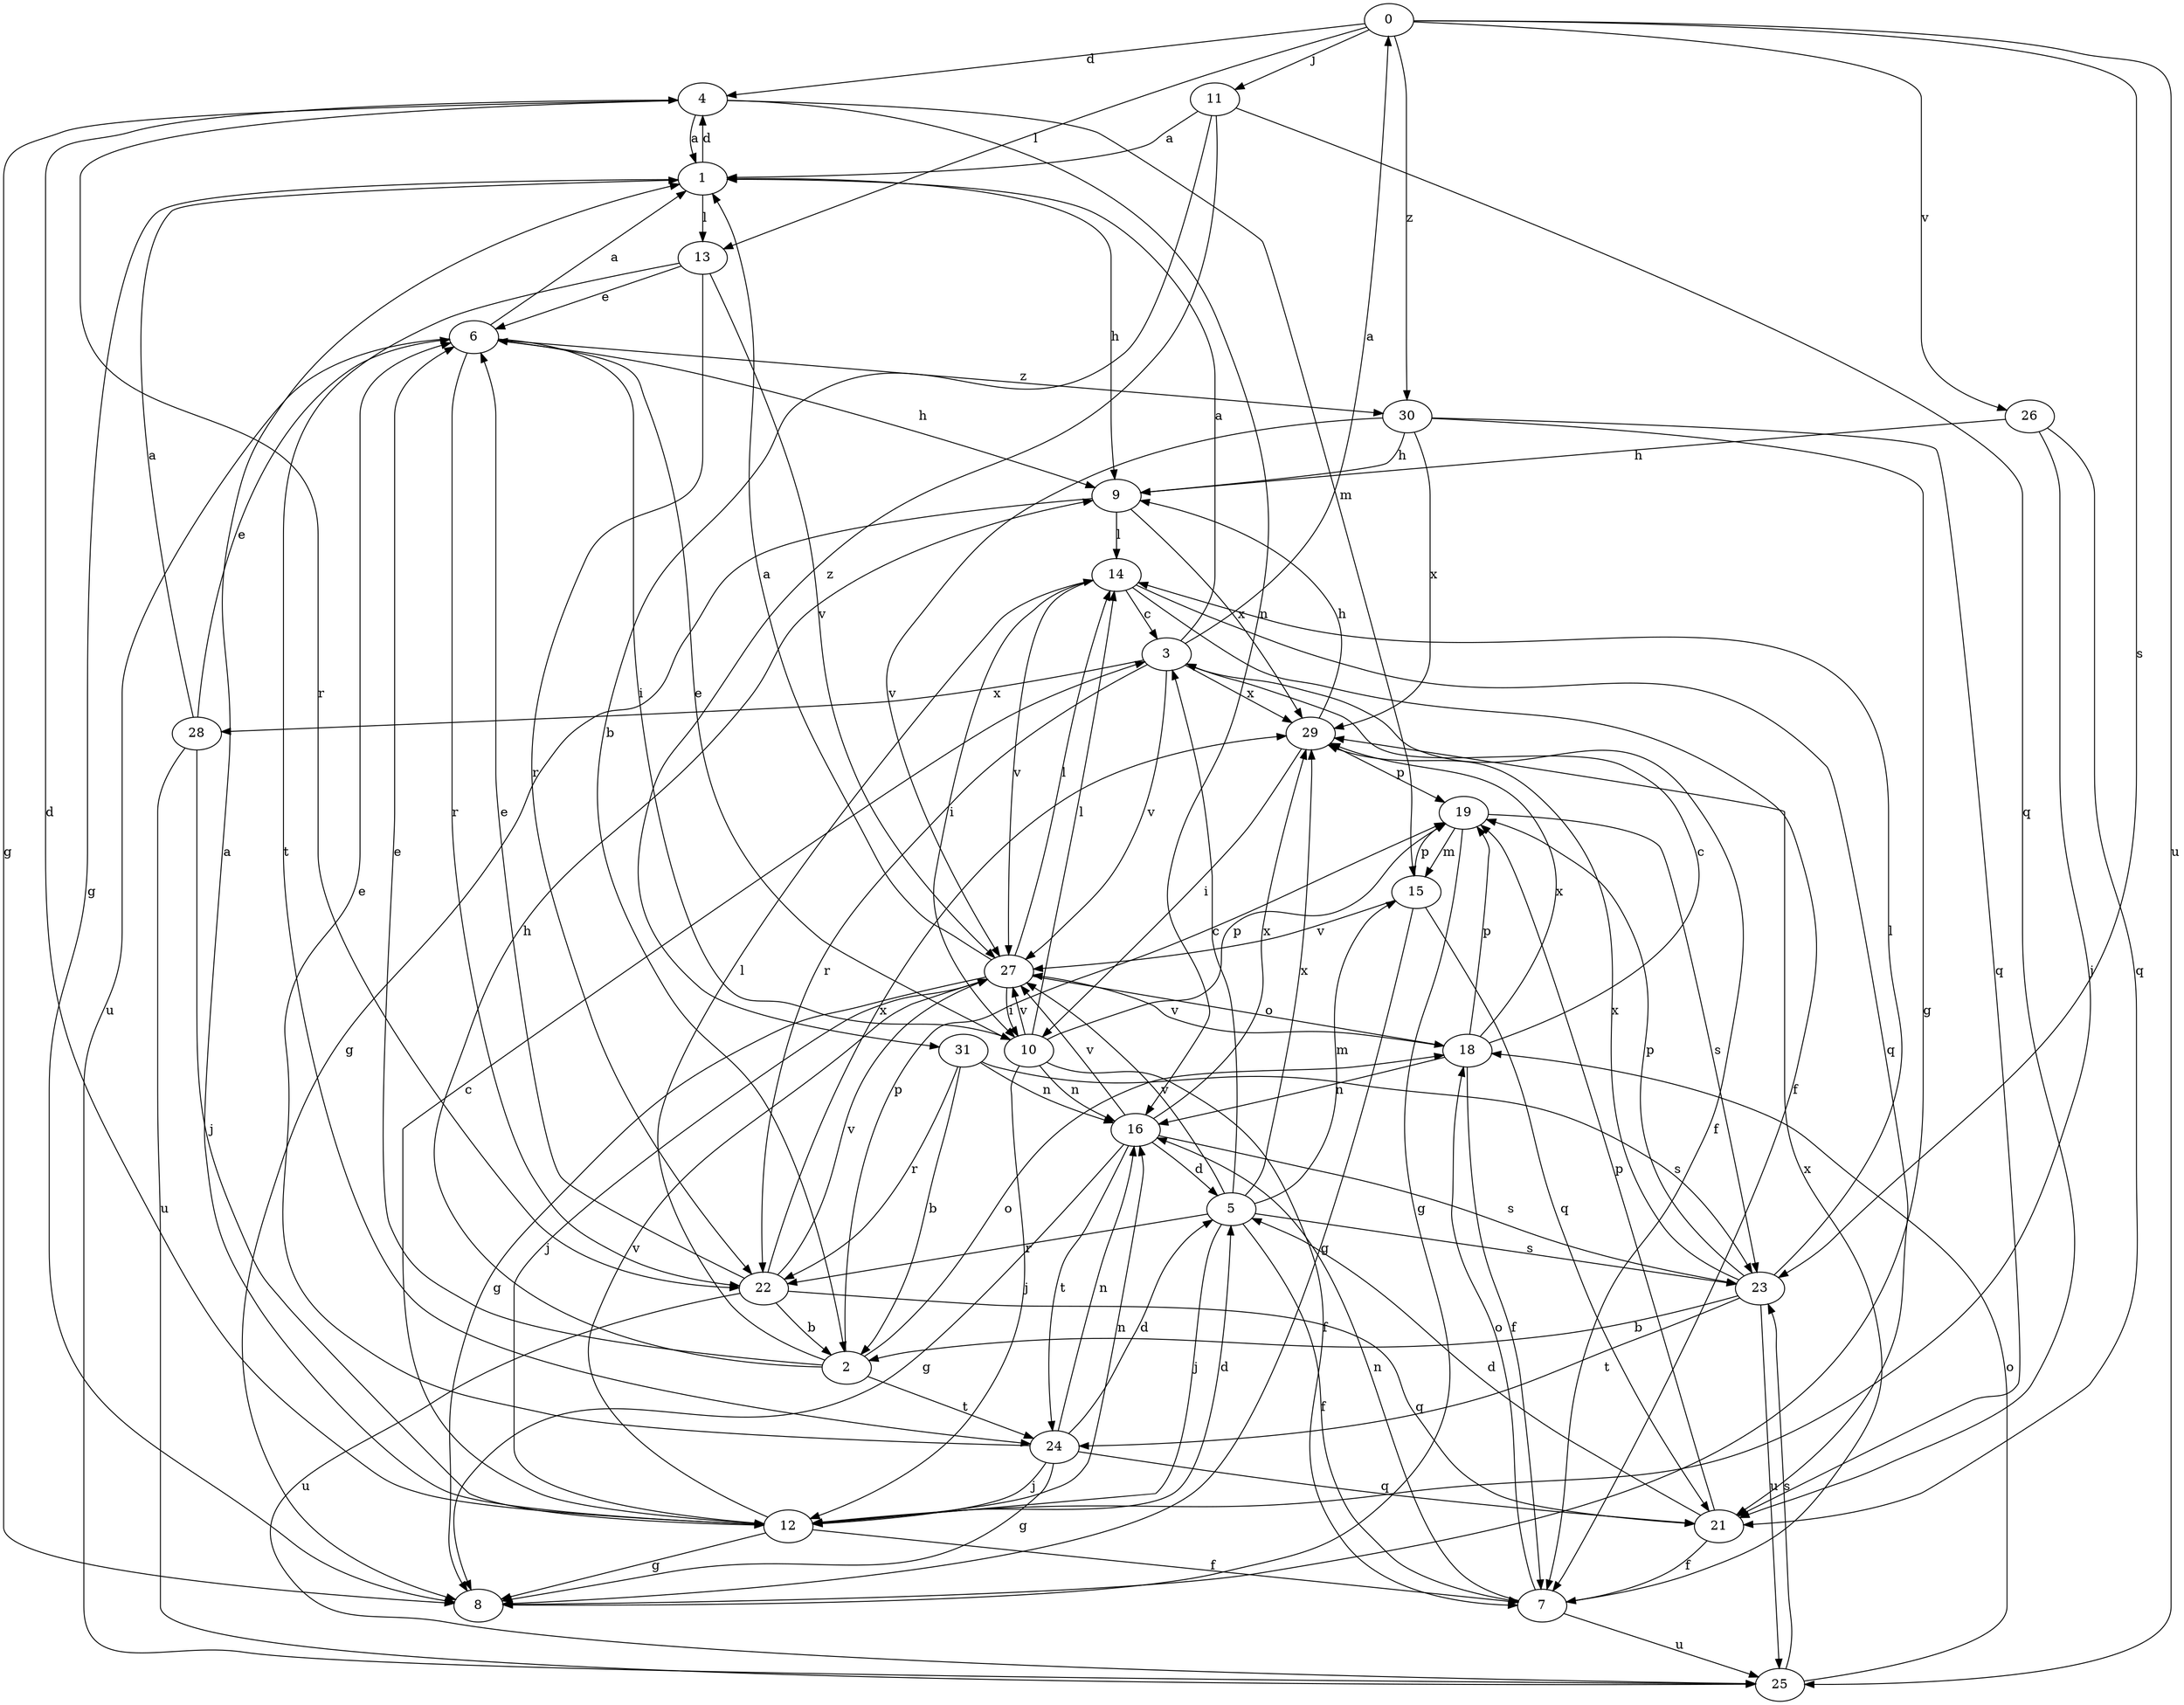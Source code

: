strict digraph  {
0;
1;
2;
3;
4;
5;
6;
7;
8;
9;
10;
11;
12;
13;
14;
15;
16;
18;
19;
21;
22;
23;
24;
25;
26;
27;
28;
29;
30;
31;
0 -> 4  [label=d];
0 -> 11  [label=j];
0 -> 13  [label=l];
0 -> 23  [label=s];
0 -> 25  [label=u];
0 -> 26  [label=v];
0 -> 30  [label=z];
1 -> 4  [label=d];
1 -> 8  [label=g];
1 -> 9  [label=h];
1 -> 13  [label=l];
2 -> 6  [label=e];
2 -> 9  [label=h];
2 -> 14  [label=l];
2 -> 18  [label=o];
2 -> 19  [label=p];
2 -> 24  [label=t];
3 -> 0  [label=a];
3 -> 1  [label=a];
3 -> 7  [label=f];
3 -> 22  [label=r];
3 -> 27  [label=v];
3 -> 28  [label=x];
3 -> 29  [label=x];
4 -> 1  [label=a];
4 -> 8  [label=g];
4 -> 15  [label=m];
4 -> 16  [label=n];
4 -> 22  [label=r];
5 -> 3  [label=c];
5 -> 7  [label=f];
5 -> 12  [label=j];
5 -> 15  [label=m];
5 -> 22  [label=r];
5 -> 23  [label=s];
5 -> 27  [label=v];
5 -> 29  [label=x];
6 -> 1  [label=a];
6 -> 9  [label=h];
6 -> 10  [label=i];
6 -> 22  [label=r];
6 -> 25  [label=u];
6 -> 30  [label=z];
7 -> 16  [label=n];
7 -> 18  [label=o];
7 -> 25  [label=u];
7 -> 29  [label=x];
9 -> 8  [label=g];
9 -> 14  [label=l];
9 -> 29  [label=x];
10 -> 6  [label=e];
10 -> 7  [label=f];
10 -> 12  [label=j];
10 -> 14  [label=l];
10 -> 16  [label=n];
10 -> 19  [label=p];
10 -> 27  [label=v];
11 -> 1  [label=a];
11 -> 2  [label=b];
11 -> 21  [label=q];
11 -> 31  [label=z];
12 -> 1  [label=a];
12 -> 3  [label=c];
12 -> 4  [label=d];
12 -> 5  [label=d];
12 -> 7  [label=f];
12 -> 8  [label=g];
12 -> 16  [label=n];
12 -> 27  [label=v];
13 -> 6  [label=e];
13 -> 22  [label=r];
13 -> 24  [label=t];
13 -> 27  [label=v];
14 -> 3  [label=c];
14 -> 7  [label=f];
14 -> 10  [label=i];
14 -> 21  [label=q];
14 -> 27  [label=v];
15 -> 8  [label=g];
15 -> 19  [label=p];
15 -> 21  [label=q];
15 -> 27  [label=v];
16 -> 5  [label=d];
16 -> 8  [label=g];
16 -> 23  [label=s];
16 -> 24  [label=t];
16 -> 27  [label=v];
16 -> 29  [label=x];
18 -> 3  [label=c];
18 -> 7  [label=f];
18 -> 16  [label=n];
18 -> 19  [label=p];
18 -> 27  [label=v];
18 -> 29  [label=x];
19 -> 8  [label=g];
19 -> 15  [label=m];
19 -> 23  [label=s];
21 -> 5  [label=d];
21 -> 7  [label=f];
21 -> 19  [label=p];
22 -> 2  [label=b];
22 -> 6  [label=e];
22 -> 21  [label=q];
22 -> 25  [label=u];
22 -> 27  [label=v];
22 -> 29  [label=x];
23 -> 2  [label=b];
23 -> 14  [label=l];
23 -> 19  [label=p];
23 -> 24  [label=t];
23 -> 25  [label=u];
23 -> 29  [label=x];
24 -> 5  [label=d];
24 -> 6  [label=e];
24 -> 8  [label=g];
24 -> 12  [label=j];
24 -> 16  [label=n];
24 -> 21  [label=q];
25 -> 18  [label=o];
25 -> 23  [label=s];
26 -> 9  [label=h];
26 -> 12  [label=j];
26 -> 21  [label=q];
27 -> 1  [label=a];
27 -> 8  [label=g];
27 -> 10  [label=i];
27 -> 12  [label=j];
27 -> 14  [label=l];
27 -> 18  [label=o];
28 -> 1  [label=a];
28 -> 6  [label=e];
28 -> 12  [label=j];
28 -> 25  [label=u];
29 -> 9  [label=h];
29 -> 10  [label=i];
29 -> 19  [label=p];
30 -> 8  [label=g];
30 -> 9  [label=h];
30 -> 21  [label=q];
30 -> 27  [label=v];
30 -> 29  [label=x];
31 -> 2  [label=b];
31 -> 16  [label=n];
31 -> 22  [label=r];
31 -> 23  [label=s];
}
